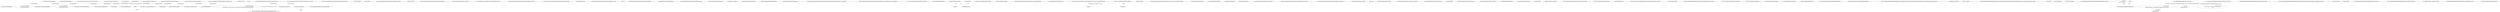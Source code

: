 digraph  {
m0_39 [cluster="Nancy.DynamicDictionary.Equals(object)", file="DefaultJsonSerializerFixture.cs", label="Entry Nancy.DynamicDictionary.Equals(object)", span="164-164"];
m0_45 [cluster="Nancy.DynamicDictionary.Equals(object)", file="DefaultJsonSerializerFixture.cs", label="Exit Nancy.DynamicDictionary.Equals(object)", span="164-164"];
m0_110 [cluster="System.Collections.Generic.Dictionary<TKey, TValue>.Add(TKey, TValue)", file="DefaultJsonSerializerFixture.cs", label="Entry System.Collections.Generic.Dictionary<TKey, TValue>.Add(TKey, TValue)", span="0-0"];
m0_60 [cluster="Nancy.DynamicDictionary.ContainsKey(string)", file="DefaultJsonSerializerFixture.cs", label="Entry Nancy.DynamicDictionary.ContainsKey(string)", span="222-222"];
m0_61 [cluster="Nancy.DynamicDictionary.ContainsKey(string)", file="DefaultJsonSerializerFixture.cs", label="key = GetNeutralKey(key)", span="224-224"];
m0_62 [cluster="Nancy.DynamicDictionary.ContainsKey(string)", file="DefaultJsonSerializerFixture.cs", label="return this.dictionary.ContainsKey(key);", span="225-225"];
m0_63 [cluster="Nancy.DynamicDictionary.ContainsKey(string)", file="DefaultJsonSerializerFixture.cs", label="Exit Nancy.DynamicDictionary.ContainsKey(string)", span="222-222"];
m0_32 [cluster="Nancy.DynamicDictionary.Equals(Nancy.DynamicDictionary)", file="DefaultJsonSerializerFixture.cs", label="Entry Nancy.DynamicDictionary.Equals(Nancy.DynamicDictionary)", span="149-149"];
m0_36 [cluster="Nancy.DynamicDictionary.Equals(Nancy.DynamicDictionary)", file="DefaultJsonSerializerFixture.cs", label="Exit Nancy.DynamicDictionary.Equals(Nancy.DynamicDictionary)", span="149-149"];
m0_11 [cluster="Nancy.DynamicDictionary.TrySetMember(System.Dynamic.SetMemberBinder, object)", file="DefaultJsonSerializerFixture.cs", label="Entry Nancy.DynamicDictionary.TrySetMember(System.Dynamic.SetMemberBinder, object)", span="70-70"];
m0_12 [cluster="Nancy.DynamicDictionary.TrySetMember(System.Dynamic.SetMemberBinder, object)", file="DefaultJsonSerializerFixture.cs", label="this[binder.Name] = value", span="72-72"];
m0_13 [cluster="Nancy.DynamicDictionary.TrySetMember(System.Dynamic.SetMemberBinder, object)", file="DefaultJsonSerializerFixture.cs", label="return true;", span="73-73"];
m0_14 [cluster="Nancy.DynamicDictionary.TrySetMember(System.Dynamic.SetMemberBinder, object)", file="DefaultJsonSerializerFixture.cs", label="Exit Nancy.DynamicDictionary.TrySetMember(System.Dynamic.SetMemberBinder, object)", span="70-70"];
m0_89 [cluster="Nancy.DynamicDictionary.Remove(System.Collections.Generic.KeyValuePair<string, dynamic>)", file="DefaultJsonSerializerFixture.cs", label="Entry Nancy.DynamicDictionary.Remove(System.Collections.Generic.KeyValuePair<string, dynamic>)", span="315-315"];
m0_90 [cluster="Nancy.DynamicDictionary.Remove(System.Collections.Generic.KeyValuePair<string, dynamic>)", file="DefaultJsonSerializerFixture.cs", label="var dynamicValueKeyValuePair =\r\n                this.GetDynamicKeyValuePair(item)", span="317-318"];
m0_91 [cluster="Nancy.DynamicDictionary.Remove(System.Collections.Generic.KeyValuePair<string, dynamic>)", file="DefaultJsonSerializerFixture.cs", label="return this.dictionary.Remove(dynamicValueKeyValuePair);", span="320-320"];
m0_92 [cluster="Nancy.DynamicDictionary.Remove(System.Collections.Generic.KeyValuePair<string, dynamic>)", file="DefaultJsonSerializerFixture.cs", label="Exit Nancy.DynamicDictionary.Remove(System.Collections.Generic.KeyValuePair<string, dynamic>)", span="315-315"];
m0_53 [cluster="object.GetHashCode()", file="DefaultJsonSerializerFixture.cs", label="Entry object.GetHashCode()", span="0-0"];
m0_46 [cluster="object.GetType()", file="DefaultJsonSerializerFixture.cs", label="Entry object.GetType()", span="0-0"];
m0_57 [cluster="Nancy.DynamicDictionary.Add(System.Collections.Generic.KeyValuePair<string, dynamic>)", file="DefaultJsonSerializerFixture.cs", label="Entry Nancy.DynamicDictionary.Add(System.Collections.Generic.KeyValuePair<string, dynamic>)", span="211-211"];
m0_58 [cluster="Nancy.DynamicDictionary.Add(System.Collections.Generic.KeyValuePair<string, dynamic>)", file="DefaultJsonSerializerFixture.cs", label="this[item.Key] = item.Value", span="213-213"];
m0_59 [cluster="Nancy.DynamicDictionary.Add(System.Collections.Generic.KeyValuePair<string, dynamic>)", file="DefaultJsonSerializerFixture.cs", label="Exit Nancy.DynamicDictionary.Add(System.Collections.Generic.KeyValuePair<string, dynamic>)", span="211-211"];
m0_83 [cluster="System.Collections.Generic.ICollection<T>.CopyTo(T[], int)", file="DefaultJsonSerializerFixture.cs", label="Entry System.Collections.Generic.ICollection<T>.CopyTo(T[], int)", span="0-0"];
m0_97 [cluster="System.Collections.Generic.KeyValuePair<TKey, TValue>.KeyValuePair(TKey, TValue)", file="DefaultJsonSerializerFixture.cs", label="Entry System.Collections.Generic.KeyValuePair<TKey, TValue>.KeyValuePair(TKey, TValue)", span="0-0"];
m0_74 [cluster="Nancy.DynamicDictionary.Contains(System.Collections.Generic.KeyValuePair<string, dynamic>)", file="DefaultJsonSerializerFixture.cs", label="Entry Nancy.DynamicDictionary.Contains(System.Collections.Generic.KeyValuePair<string, dynamic>)", span="272-272"];
m0_75 [cluster="Nancy.DynamicDictionary.Contains(System.Collections.Generic.KeyValuePair<string, dynamic>)", file="DefaultJsonSerializerFixture.cs", label="var dynamicValueKeyValuePair =\r\n                this.GetDynamicKeyValuePair(item)", span="274-275"];
m0_76 [cluster="Nancy.DynamicDictionary.Contains(System.Collections.Generic.KeyValuePair<string, dynamic>)", file="DefaultJsonSerializerFixture.cs", label="return this.dictionary.Contains(dynamicValueKeyValuePair);", span="277-277"];
m0_77 [cluster="Nancy.DynamicDictionary.Contains(System.Collections.Generic.KeyValuePair<string, dynamic>)", file="DefaultJsonSerializerFixture.cs", label="Exit Nancy.DynamicDictionary.Contains(System.Collections.Generic.KeyValuePair<string, dynamic>)", span="272-272"];
m0_100 [cluster="string.Replace(string, string)", file="DefaultJsonSerializerFixture.cs", label="Entry string.Replace(string, string)", span="0-0"];
m0_15 [cluster="Nancy.DynamicDictionary.TryGetMember(System.Dynamic.GetMemberBinder, out object)", file="DefaultJsonSerializerFixture.cs", label="Entry Nancy.DynamicDictionary.TryGetMember(System.Dynamic.GetMemberBinder, out object)", span="81-81"];
m0_16 [cluster="Nancy.DynamicDictionary.TryGetMember(System.Dynamic.GetMemberBinder, out object)", file="DefaultJsonSerializerFixture.cs", label="!dictionary.TryGetValue(binder.Name, out result)", span="83-83"];
m0_17 [cluster="Nancy.DynamicDictionary.TryGetMember(System.Dynamic.GetMemberBinder, out object)", file="DefaultJsonSerializerFixture.cs", label="result = new DynamicDictionaryValue(null, this.globalizationConfiguration)", span="85-85"];
m0_18 [cluster="Nancy.DynamicDictionary.TryGetMember(System.Dynamic.GetMemberBinder, out object)", file="DefaultJsonSerializerFixture.cs", label="return true;", span="88-88"];
m0_19 [cluster="Nancy.DynamicDictionary.TryGetMember(System.Dynamic.GetMemberBinder, out object)", file="DefaultJsonSerializerFixture.cs", label="Exit Nancy.DynamicDictionary.TryGetMember(System.Dynamic.GetMemberBinder, out object)", span="81-81"];
m0_2 [cluster="Nancy.DynamicDictionary.DynamicDictionary(Nancy.GlobalizationConfiguration)", file="DefaultJsonSerializerFixture.cs", label="Entry Nancy.DynamicDictionary.DynamicDictionary(Nancy.GlobalizationConfiguration)", span="33-33"];
m0_3 [cluster="Nancy.DynamicDictionary.DynamicDictionary(Nancy.GlobalizationConfiguration)", file="DefaultJsonSerializerFixture.cs", label="this.globalizationConfiguration = globalizationConfiguration", span="35-35"];
m0_4 [cluster="Nancy.DynamicDictionary.DynamicDictionary(Nancy.GlobalizationConfiguration)", file="DefaultJsonSerializerFixture.cs", label="Exit Nancy.DynamicDictionary.DynamicDictionary(Nancy.GlobalizationConfiguration)", span="33-33"];
m0_64 [cluster="Nancy.DynamicDictionary.GetNeutralKey(string)", file="DefaultJsonSerializerFixture.cs", label="Entry Nancy.DynamicDictionary.GetNeutralKey(string)", span="342-342"];
m0_98 [cluster="Nancy.DynamicDictionary.GetNeutralKey(string)", file="DefaultJsonSerializerFixture.cs", label="return key.Replace(''-'', string.Empty);", span="344-344"];
m0_99 [cluster="Nancy.DynamicDictionary.GetNeutralKey(string)", file="DefaultJsonSerializerFixture.cs", label="Exit Nancy.DynamicDictionary.GetNeutralKey(string)", span="342-342"];
m0_22 [cluster="Nancy.DynamicDictionary.GetDynamicMemberNames()", file="DefaultJsonSerializerFixture.cs", label="Entry Nancy.DynamicDictionary.GetDynamicMemberNames()", span="95-95"];
m0_23 [cluster="Nancy.DynamicDictionary.GetDynamicMemberNames()", file="DefaultJsonSerializerFixture.cs", label="return dictionary.Keys;", span="97-97"];
m0_24 [cluster="Nancy.DynamicDictionary.GetDynamicMemberNames()", file="DefaultJsonSerializerFixture.cs", label="Exit Nancy.DynamicDictionary.GetDynamicMemberNames()", span="95-95"];
m0_47 [cluster="Nancy.DynamicDictionary.System.Collections.Generic.IEnumerable<System.Collections.Generic.KeyValuePair<string, object>>.GetEnumerator()", file="DefaultJsonSerializerFixture.cs", label="Entry Nancy.DynamicDictionary.System.Collections.Generic.IEnumerable<System.Collections.Generic.KeyValuePair<string, object>>.GetEnumerator()", span="183-183"];
m0_48 [cluster="Nancy.DynamicDictionary.System.Collections.Generic.IEnumerable<System.Collections.Generic.KeyValuePair<string, object>>.GetEnumerator()", file="DefaultJsonSerializerFixture.cs", label="return this.dictionary.GetEnumerator();", span="185-185"];
m0_49 [cluster="Nancy.DynamicDictionary.System.Collections.Generic.IEnumerable<System.Collections.Generic.KeyValuePair<string, object>>.GetEnumerator()", file="DefaultJsonSerializerFixture.cs", label="Exit Nancy.DynamicDictionary.System.Collections.Generic.IEnumerable<System.Collections.Generic.KeyValuePair<string, object>>.GetEnumerator()", span="183-183"];
m0_88 [cluster="System.Collections.Generic.IDictionary<TKey, TValue>.Remove(TKey)", file="DefaultJsonSerializerFixture.cs", label="Entry System.Collections.Generic.IDictionary<TKey, TValue>.Remove(TKey)", span="0-0"];
m0_101 [cluster="Nancy.DynamicDictionary.ToDictionary()", file="DefaultJsonSerializerFixture.cs", label="Entry Nancy.DynamicDictionary.ToDictionary()", span="351-351"];
m0_102 [cluster="Nancy.DynamicDictionary.ToDictionary()", file="DefaultJsonSerializerFixture.cs", label="var data = new Dictionary<string, object>()", span="353-353"];
m0_103 [cluster="Nancy.DynamicDictionary.ToDictionary()", file="DefaultJsonSerializerFixture.cs", label=dictionary, span="355-355"];
m0_106 [cluster="Nancy.DynamicDictionary.ToDictionary()", file="DefaultJsonSerializerFixture.cs", label="data.Add(newKey, newValue)", span="360-360"];
m0_107 [cluster="Nancy.DynamicDictionary.ToDictionary()", file="DefaultJsonSerializerFixture.cs", label="return data;", span="363-363"];
m0_104 [cluster="Nancy.DynamicDictionary.ToDictionary()", file="DefaultJsonSerializerFixture.cs", label="var newKey = item.Key", span="357-357"];
m0_105 [cluster="Nancy.DynamicDictionary.ToDictionary()", file="DefaultJsonSerializerFixture.cs", label="var newValue = ((DynamicDictionaryValue)item.Value).Value", span="358-358"];
m0_108 [cluster="Nancy.DynamicDictionary.ToDictionary()", file="DefaultJsonSerializerFixture.cs", label="Exit Nancy.DynamicDictionary.ToDictionary()", span="351-351"];
m0_21 [cluster="Nancy.DynamicDictionaryValue.DynamicDictionaryValue(object, Nancy.GlobalizationConfiguration)", file="DefaultJsonSerializerFixture.cs", label="Entry Nancy.DynamicDictionaryValue.DynamicDictionaryValue(object, Nancy.GlobalizationConfiguration)", span="38-38"];
m0_73 [cluster="System.Collections.Generic.ICollection<T>.Clear()", file="DefaultJsonSerializerFixture.cs", label="Entry System.Collections.Generic.ICollection<T>.Clear()", span="0-0"];
m0_5 [cluster="Nancy.DynamicDictionary.Create(System.Collections.Generic.IDictionary<string, object>, Nancy.GlobalizationConfiguration)", file="DefaultJsonSerializerFixture.cs", label="Entry Nancy.DynamicDictionary.Create(System.Collections.Generic.IDictionary<string, object>, Nancy.GlobalizationConfiguration)", span="53-53"];
m0_6 [cluster="Nancy.DynamicDictionary.Create(System.Collections.Generic.IDictionary<string, object>, Nancy.GlobalizationConfiguration)", file="DefaultJsonSerializerFixture.cs", label="var instance = new DynamicDictionary(globalizationConfiguration)", span="55-55"];
m0_7 [cluster="Nancy.DynamicDictionary.Create(System.Collections.Generic.IDictionary<string, object>, Nancy.GlobalizationConfiguration)", file="DefaultJsonSerializerFixture.cs", label="values.Keys", span="57-57"];
m0_8 [cluster="Nancy.DynamicDictionary.Create(System.Collections.Generic.IDictionary<string, object>, Nancy.GlobalizationConfiguration)", file="DefaultJsonSerializerFixture.cs", label="instance[key] = values[key]", span="59-59"];
m0_9 [cluster="Nancy.DynamicDictionary.Create(System.Collections.Generic.IDictionary<string, object>, Nancy.GlobalizationConfiguration)", file="DefaultJsonSerializerFixture.cs", label="return instance;", span="62-62"];
m0_10 [cluster="Nancy.DynamicDictionary.Create(System.Collections.Generic.IDictionary<string, object>, Nancy.GlobalizationConfiguration)", file="DefaultJsonSerializerFixture.cs", label="Exit Nancy.DynamicDictionary.Create(System.Collections.Generic.IDictionary<string, object>, Nancy.GlobalizationConfiguration)", span="53-53"];
m0_50 [cluster="Nancy.DynamicDictionary.GetHashCode()", file="DefaultJsonSerializerFixture.cs", label="Entry Nancy.DynamicDictionary.GetHashCode()", span="192-192"];
m0_51 [cluster="Nancy.DynamicDictionary.GetHashCode()", file="DefaultJsonSerializerFixture.cs", label="return (dictionary != null ? dictionary.GetHashCode() : 0);", span="194-194"];
m0_52 [cluster="Nancy.DynamicDictionary.GetHashCode()", file="DefaultJsonSerializerFixture.cs", label="Exit Nancy.DynamicDictionary.GetHashCode()", span="192-192"];
m0_70 [cluster="Nancy.DynamicDictionary.Clear()", file="DefaultJsonSerializerFixture.cs", label="Entry Nancy.DynamicDictionary.Clear()", span="252-252"];
m0_71 [cluster="Nancy.DynamicDictionary.Clear()", file="DefaultJsonSerializerFixture.cs", label="this.dictionary.Clear()", span="254-254"];
m0_72 [cluster="Nancy.DynamicDictionary.Clear()", file="DefaultJsonSerializerFixture.cs", label="Exit Nancy.DynamicDictionary.Clear()", span="252-252"];
m0_109 [cluster="System.Collections.Generic.Dictionary<TKey, TValue>.Dictionary()", file="DefaultJsonSerializerFixture.cs", label="Entry System.Collections.Generic.Dictionary<TKey, TValue>.Dictionary()", span="0-0"];
m0_80 [cluster="Nancy.DynamicDictionary.CopyTo(System.Collections.Generic.KeyValuePair<string, dynamic>[], int)", file="DefaultJsonSerializerFixture.cs", label="Entry Nancy.DynamicDictionary.CopyTo(System.Collections.Generic.KeyValuePair<string, dynamic>[], int)", span="285-285"];
m0_81 [cluster="Nancy.DynamicDictionary.CopyTo(System.Collections.Generic.KeyValuePair<string, dynamic>[], int)", file="DefaultJsonSerializerFixture.cs", label="this.dictionary.CopyTo(array, arrayIndex)", span="287-287"];
m0_82 [cluster="Nancy.DynamicDictionary.CopyTo(System.Collections.Generic.KeyValuePair<string, dynamic>[], int)", file="DefaultJsonSerializerFixture.cs", label="Exit Nancy.DynamicDictionary.CopyTo(System.Collections.Generic.KeyValuePair<string, dynamic>[], int)", span="285-285"];
m0_54 [cluster="Nancy.DynamicDictionary.Add(string, dynamic)", file="DefaultJsonSerializerFixture.cs", label="Entry Nancy.DynamicDictionary.Add(string, dynamic)", span="202-202"];
m0_55 [cluster="Nancy.DynamicDictionary.Add(string, dynamic)", file="DefaultJsonSerializerFixture.cs", label="this[key] = value", span="204-204"];
m0_56 [cluster="Nancy.DynamicDictionary.Add(string, dynamic)", file="DefaultJsonSerializerFixture.cs", label="Exit Nancy.DynamicDictionary.Add(string, dynamic)", span="202-202"];
m0_65 [cluster="System.Collections.Generic.IDictionary<TKey, TValue>.ContainsKey(TKey)", file="DefaultJsonSerializerFixture.cs", label="Entry System.Collections.Generic.IDictionary<TKey, TValue>.ContainsKey(TKey)", span="0-0"];
m0_66 [cluster="Nancy.DynamicDictionary.TryGetValue(string, out dynamic)", file="DefaultJsonSerializerFixture.cs", label="Entry Nancy.DynamicDictionary.TryGetValue(string, out dynamic)", span="243-243"];
m0_67 [cluster="Nancy.DynamicDictionary.TryGetValue(string, out dynamic)", file="DefaultJsonSerializerFixture.cs", label="key = GetNeutralKey(key)", span="245-245"];
m0_68 [cluster="Nancy.DynamicDictionary.TryGetValue(string, out dynamic)", file="DefaultJsonSerializerFixture.cs", label="return this.dictionary.TryGetValue(key, out value);", span="246-246"];
m0_69 [cluster="Nancy.DynamicDictionary.TryGetValue(string, out dynamic)", file="DefaultJsonSerializerFixture.cs", label="Exit Nancy.DynamicDictionary.TryGetValue(string, out dynamic)", span="243-243"];
m0_79 [cluster="System.Collections.Generic.ICollection<T>.Contains(T)", file="DefaultJsonSerializerFixture.cs", label="Entry System.Collections.Generic.ICollection<T>.Contains(T)", span="0-0"];
m0_37 [cluster="object.ReferenceEquals(object, object)", file="DefaultJsonSerializerFixture.cs", label="Entry object.ReferenceEquals(object, object)", span="0-0"];
m0_84 [cluster="Nancy.DynamicDictionary.Remove(string)", file="DefaultJsonSerializerFixture.cs", label="Entry Nancy.DynamicDictionary.Remove(string)", span="304-304"];
m0_85 [cluster="Nancy.DynamicDictionary.Remove(string)", file="DefaultJsonSerializerFixture.cs", label="key = GetNeutralKey(key)", span="306-306"];
m0_86 [cluster="Nancy.DynamicDictionary.Remove(string)", file="DefaultJsonSerializerFixture.cs", label="return this.dictionary.Remove(key);", span="307-307"];
m0_87 [cluster="Nancy.DynamicDictionary.Remove(string)", file="DefaultJsonSerializerFixture.cs", label="Exit Nancy.DynamicDictionary.Remove(string)", span="304-304"];
m0_20 [cluster="System.Collections.Generic.IDictionary<TKey, TValue>.TryGetValue(TKey, out TValue)", file="DefaultJsonSerializerFixture.cs", label="Entry System.Collections.Generic.IDictionary<TKey, TValue>.TryGetValue(TKey, out TValue)", span="0-0"];
m0_93 [cluster="System.Collections.Generic.ICollection<T>.Remove(T)", file="DefaultJsonSerializerFixture.cs", label="Entry System.Collections.Generic.ICollection<T>.Remove(T)", span="0-0"];
m0_38 [cluster="object.Equals(object, object)", file="DefaultJsonSerializerFixture.cs", label="Entry object.Equals(object, object)", span="0-0"];
m0_78 [cluster="Nancy.DynamicDictionary.GetDynamicKeyValuePair(System.Collections.Generic.KeyValuePair<string, dynamic>)", file="DefaultJsonSerializerFixture.cs", label="Entry Nancy.DynamicDictionary.GetDynamicKeyValuePair(System.Collections.Generic.KeyValuePair<string, dynamic>)", span="335-335"];
m0_94 [cluster="Nancy.DynamicDictionary.GetDynamicKeyValuePair(System.Collections.Generic.KeyValuePair<string, dynamic>)", file="DefaultJsonSerializerFixture.cs", label="var dynamicValueKeyValuePair =\r\n                new KeyValuePair<string, dynamic>(item.Key, new DynamicDictionaryValue(item.Value, this.globalizationConfiguration))", span="337-338"];
m0_95 [cluster="Nancy.DynamicDictionary.GetDynamicKeyValuePair(System.Collections.Generic.KeyValuePair<string, dynamic>)", file="DefaultJsonSerializerFixture.cs", label="return dynamicValueKeyValuePair;", span="339-339"];
m0_96 [cluster="Nancy.DynamicDictionary.GetDynamicKeyValuePair(System.Collections.Generic.KeyValuePair<string, dynamic>)", file="DefaultJsonSerializerFixture.cs", label="Exit Nancy.DynamicDictionary.GetDynamicKeyValuePair(System.Collections.Generic.KeyValuePair<string, dynamic>)", span="335-335"];
m0_28 [cluster="System.Collections.Generic.IEnumerable<T>.GetEnumerator()", file="DefaultJsonSerializerFixture.cs", label="Entry System.Collections.Generic.IEnumerable<T>.GetEnumerator()", span="0-0"];
m0_0 [cluster="Nancy.DynamicDictionary.DynamicDictionary()", file="DefaultJsonSerializerFixture.cs", label="Entry Nancy.DynamicDictionary.DynamicDictionary()", span="24-24"];
m0_1 [cluster="Nancy.DynamicDictionary.DynamicDictionary()", file="DefaultJsonSerializerFixture.cs", label="Exit Nancy.DynamicDictionary.DynamicDictionary()", span="24-24"];
m0_25 [cluster="Nancy.DynamicDictionary.GetEnumerator()", file="DefaultJsonSerializerFixture.cs", label="Entry Nancy.DynamicDictionary.GetEnumerator()", span="104-104"];
m0_26 [cluster="Nancy.DynamicDictionary.GetEnumerator()", file="DefaultJsonSerializerFixture.cs", label="return dictionary.Keys.GetEnumerator();", span="106-106"];
m0_27 [cluster="Nancy.DynamicDictionary.GetEnumerator()", file="DefaultJsonSerializerFixture.cs", label="Exit Nancy.DynamicDictionary.GetEnumerator()", span="104-104"];
m0_29 [cluster="Nancy.DynamicDictionary.System.Collections.IEnumerable.GetEnumerator()", file="DefaultJsonSerializerFixture.cs", label="Entry Nancy.DynamicDictionary.System.Collections.IEnumerable.GetEnumerator()", span="113-113"];
m0_30 [cluster="Nancy.DynamicDictionary.System.Collections.IEnumerable.GetEnumerator()", file="DefaultJsonSerializerFixture.cs", label="return dictionary.Keys.GetEnumerator();", span="115-115"];
m0_31 [cluster="Nancy.DynamicDictionary.System.Collections.IEnumerable.GetEnumerator()", file="DefaultJsonSerializerFixture.cs", label="Exit Nancy.DynamicDictionary.System.Collections.IEnumerable.GetEnumerator()", span="113-113"];
m0_111 [file="DefaultJsonSerializerFixture.cs", label="Nancy.DynamicDictionary", span=""];
m1_0 [cluster="Nancy.Validation.FluentValidation.FluentValidationValidatorFactory.FluentValidationValidatorFactory(Nancy.Validation.FluentValidation.IFluentAdapterFactory, System.Collections.Generic.IEnumerable<IValidator>)", file="NancySerializationStrategy.cs", label="Entry Nancy.Validation.FluentValidation.FluentValidationValidatorFactory.FluentValidationValidatorFactory(Nancy.Validation.FluentValidation.IFluentAdapterFactory, System.Collections.Generic.IEnumerable<IValidator>)", span="22-22"];
m1_1 [cluster="Nancy.Validation.FluentValidation.FluentValidationValidatorFactory.FluentValidationValidatorFactory(Nancy.Validation.FluentValidation.IFluentAdapterFactory, System.Collections.Generic.IEnumerable<IValidator>)", file="NancySerializationStrategy.cs", label="this.adapterFactory = adapterFactory", span="24-24"];
m1_2 [cluster="Nancy.Validation.FluentValidation.FluentValidationValidatorFactory.FluentValidationValidatorFactory(Nancy.Validation.FluentValidation.IFluentAdapterFactory, System.Collections.Generic.IEnumerable<IValidator>)", file="NancySerializationStrategy.cs", label="this.validators = validators", span="25-25"];
m1_3 [cluster="Nancy.Validation.FluentValidation.FluentValidationValidatorFactory.FluentValidationValidatorFactory(Nancy.Validation.FluentValidation.IFluentAdapterFactory, System.Collections.Generic.IEnumerable<IValidator>)", file="NancySerializationStrategy.cs", label="Exit Nancy.Validation.FluentValidation.FluentValidationValidatorFactory.FluentValidationValidatorFactory(Nancy.Validation.FluentValidation.IFluentAdapterFactory, System.Collections.Generic.IEnumerable<IValidator>)", span="22-22"];
m1_19 [cluster="Unk.GetType", file="NancySerializationStrategy.cs", label="Entry Unk.GetType", span=""];
m1_20 [cluster="Unk.IsAssignableFrom", file="NancySerializationStrategy.cs", label="Entry Unk.IsAssignableFrom", span=""];
m1_18 [cluster="System.Type.GetTypeInfo()", file="NancySerializationStrategy.cs", label="Entry System.Type.GetTypeInfo()", span="0-0"];
m1_8 [cluster="Nancy.Validation.FluentValidation.FluentValidationValidatorFactory.GetValidatorInstance(System.Type)", file="NancySerializationStrategy.cs", label="Entry Nancy.Validation.FluentValidation.FluentValidationValidatorFactory.GetValidatorInstance(System.Type)", span="43-43"];
m1_10 [cluster="Nancy.Validation.FluentValidation.FluentValidationValidatorFactory.GetValidatorInstance(System.Type)", file="NancySerializationStrategy.cs", label="var fullType =\r\n                CreateValidatorType(type)", span="45-46"];
m1_11 [cluster="Nancy.Validation.FluentValidation.FluentValidationValidatorFactory.GetValidatorInstance(System.Type)", file="NancySerializationStrategy.cs", label="return this.validators\r\n                .SingleOrDefault(validator => fullType.GetTypeInfo().IsAssignableFrom(validator.GetType()));", span="48-49"];
m1_12 [cluster="Nancy.Validation.FluentValidation.FluentValidationValidatorFactory.GetValidatorInstance(System.Type)", file="NancySerializationStrategy.cs", label="Exit Nancy.Validation.FluentValidation.FluentValidationValidatorFactory.GetValidatorInstance(System.Type)", span="43-43"];
m1_9 [cluster="Nancy.Validation.FluentValidation.FluentValidationValidator.FluentValidationValidator(IValidator, Nancy.Validation.FluentValidation.IFluentAdapterFactory, System.Type)", file="NancySerializationStrategy.cs", label="Entry Nancy.Validation.FluentValidation.FluentValidationValidator.FluentValidationValidator(IValidator, Nancy.Validation.FluentValidation.IFluentAdapterFactory, System.Type)", span="26-26"];
m1_14 [cluster="Unk.SingleOrDefault", file="NancySerializationStrategy.cs", label="Entry Unk.SingleOrDefault", span=""];
m1_15 [cluster="lambda expression", file="NancySerializationStrategy.cs", label="Entry lambda expression", span="49-49"];
m1_16 [cluster="lambda expression", file="NancySerializationStrategy.cs", label="fullType.GetTypeInfo().IsAssignableFrom(validator.GetType())", span="49-49"];
m1_17 [cluster="lambda expression", file="NancySerializationStrategy.cs", label="Exit lambda expression", span="49-49"];
m1_4 [cluster="Nancy.Validation.FluentValidation.FluentValidationValidatorFactory.Create(System.Type)", file="NancySerializationStrategy.cs", label="Entry Nancy.Validation.FluentValidation.FluentValidationValidatorFactory.Create(System.Type)", span="33-33"];
m1_5 [cluster="Nancy.Validation.FluentValidation.FluentValidationValidatorFactory.Create(System.Type)", file="NancySerializationStrategy.cs", label="var instance =\r\n                GetValidatorInstance(type)", span="35-36"];
m1_6 [cluster="Nancy.Validation.FluentValidation.FluentValidationValidatorFactory.Create(System.Type)", file="NancySerializationStrategy.cs", label="return (instance != null) ?\r\n                new FluentValidationValidator(instance, this.adapterFactory, type) :\r\n                null;", span="38-40"];
m1_7 [cluster="Nancy.Validation.FluentValidation.FluentValidationValidatorFactory.Create(System.Type)", file="NancySerializationStrategy.cs", label="Exit Nancy.Validation.FluentValidation.FluentValidationValidatorFactory.Create(System.Type)", span="33-33"];
m1_13 [cluster="Nancy.Validation.FluentValidation.FluentValidationValidatorFactory.CreateValidatorType(System.Type)", file="NancySerializationStrategy.cs", label="Entry Nancy.Validation.FluentValidation.FluentValidationValidatorFactory.CreateValidatorType(System.Type)", span="52-52"];
m1_21 [cluster="Nancy.Validation.FluentValidation.FluentValidationValidatorFactory.CreateValidatorType(System.Type)", file="NancySerializationStrategy.cs", label="return typeof(AbstractValidator<>).MakeGenericType(type);", span="54-54"];
m1_22 [cluster="Nancy.Validation.FluentValidation.FluentValidationValidatorFactory.CreateValidatorType(System.Type)", file="NancySerializationStrategy.cs", label="Exit Nancy.Validation.FluentValidation.FluentValidationValidatorFactory.CreateValidatorType(System.Type)", span="52-52"];
m1_23 [cluster="System.Type.MakeGenericType(params System.Type[])", file="NancySerializationStrategy.cs", label="Entry System.Type.MakeGenericType(params System.Type[])", span="0-0"];
m1_24 [file="NancySerializationStrategy.cs", label="Nancy.Validation.FluentValidation.FluentValidationValidatorFactory", span=""];
m1_25 [file="NancySerializationStrategy.cs", label=fullType, span=""];
m0_16 -> m0_19  [color=darkseagreen4, key=1, label="out object", style=dashed];
m0_17 -> m0_19  [color=darkseagreen4, key=1, label="out object", style=dashed];
m0_102 -> m0_106  [color=darkseagreen4, key=1, label=data, style=dashed];
m0_102 -> m0_107  [color=darkseagreen4, key=1, label=data, style=dashed];
m0_104 -> m0_106  [color=darkseagreen4, key=1, label=newKey, style=dashed];
m0_5 -> m0_7  [color=darkseagreen4, key=1, label="System.Collections.Generic.IDictionary<string, object>", style=dashed];
m0_6 -> m0_9  [color=darkseagreen4, key=1, label=instance, style=dashed];
m0_94 -> m0_94  [color=darkseagreen4, key=1, label="System.Collections.Generic.KeyValuePair<string, dynamic>", style=dashed];
m0_111 -> m0_16  [color=darkseagreen4, key=1, label="Nancy.DynamicDictionary", style=dashed];
m0_111 -> m0_23  [color=darkseagreen4, key=1, label="Nancy.DynamicDictionary", style=dashed];
m0_111 -> m0_26  [color=darkseagreen4, key=1, label="Nancy.DynamicDictionary", style=dashed];
m0_111 -> m0_30  [color=darkseagreen4, key=1, label="Nancy.DynamicDictionary", style=dashed];
m0_111 -> m0_48  [color=darkseagreen4, key=1, label="Nancy.DynamicDictionary", style=dashed];
m0_111 -> m0_51  [color=darkseagreen4, key=1, label="Nancy.DynamicDictionary", style=dashed];
m0_111 -> m0_62  [color=darkseagreen4, key=1, label="Nancy.DynamicDictionary", style=dashed];
m0_111 -> m0_68  [color=darkseagreen4, key=1, label="Nancy.DynamicDictionary", style=dashed];
m0_111 -> m0_71  [color=darkseagreen4, key=1, label="Nancy.DynamicDictionary", style=dashed];
m0_111 -> m0_75  [color=darkseagreen4, key=1, label="Nancy.DynamicDictionary", style=dashed];
m0_111 -> m0_76  [color=darkseagreen4, key=1, label="Nancy.DynamicDictionary", style=dashed];
m0_111 -> m0_81  [color=darkseagreen4, key=1, label="Nancy.DynamicDictionary", style=dashed];
m0_111 -> m0_86  [color=darkseagreen4, key=1, label="Nancy.DynamicDictionary", style=dashed];
m0_111 -> m0_90  [color=darkseagreen4, key=1, label="Nancy.DynamicDictionary", style=dashed];
m0_111 -> m0_91  [color=darkseagreen4, key=1, label="Nancy.DynamicDictionary", style=dashed];
m0_111 -> m0_94  [color=darkseagreen4, key=1, label="Nancy.DynamicDictionary", style=dashed];
m0_111 -> m0_103  [color=darkseagreen4, key=1, label="Nancy.DynamicDictionary", style=dashed];
m1_10 -> m1_16  [color=darkseagreen4, key=1, label=fullType, style=dashed];
m1_11 -> m1_15  [color=darkseagreen4, key=1, label="lambda expression", style=dashed];
m1_4 -> m1_6  [color=darkseagreen4, key=1, label="System.Type", style=dashed];
m1_24 -> m1_5  [color=darkseagreen4, key=1, label="Nancy.Validation.FluentValidation.FluentValidationValidatorFactory", style=dashed];
m1_24 -> m1_6  [color=darkseagreen4, key=1, label="Nancy.Validation.FluentValidation.FluentValidationValidatorFactory", style=dashed];
m1_24 -> m1_11  [color=darkseagreen4, key=1, label="Nancy.Validation.FluentValidation.FluentValidationValidatorFactory", style=dashed];
m1_25 -> m1_16  [color=darkseagreen4, key=1, label=fullType, style=dashed];
}
